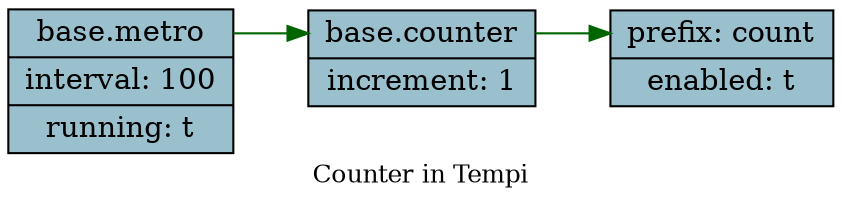 # an example of a tempi graph  
# dot -Kdot -Tpng counter_g.dot -o counter_graph.png
  digraph G {
          size = "6,6"
          fontsize = 12
          rankdir = "LR"
          node [shape=record,width=0.5,style=filled,color=black,fillcolor=lightblue3]; 
          metro0 [label="<f0> base.metro|<f1> interval: 100|<f2> running: t", shape=record]
          counter0 [label="<f0>base.counter|<f1>increment: 1"]
          print0 [label="<f0> prefix: count| <f0> enabled: t"]
          metro0:f0 -> counter0:f0 [color=darkgreen]
          counter0:f0 -> print0:f0 [color=darkgreen]
          label="Counter in Tempi"
  }


